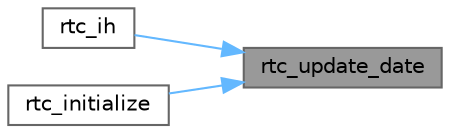 digraph "rtc_update_date"
{
 // LATEX_PDF_SIZE
  bgcolor="transparent";
  edge [fontname=Helvetica,fontsize=10,labelfontname=Helvetica,labelfontsize=10];
  node [fontname=Helvetica,fontsize=10,shape=box,height=0.2,width=0.4];
  rankdir="RL";
  Node1 [label="rtc_update_date",height=0.2,width=0.4,color="gray40", fillcolor="grey60", style="filled", fontcolor="black",tooltip="Reads RTC's registers to update date."];
  Node1 -> Node2 [dir="back",color="steelblue1",style="solid"];
  Node2 [label="rtc_ih",height=0.2,width=0.4,color="grey40", fillcolor="white", style="filled",URL="$group__driver.html#ga2f5c62ef4118ce8c03eaa21181ebee4d",tooltip="RTC interrupt handler."];
  Node1 -> Node3 [dir="back",color="steelblue1",style="solid"];
  Node3 [label="rtc_initialize",height=0.2,width=0.4,color="grey40", fillcolor="white", style="filled",URL="$group__driver.html#ga762710438f825aaaaa77cb4ebbc7e969",tooltip="Initializes RTC."];
}
